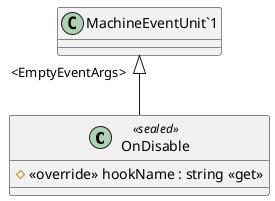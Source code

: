 @startuml
class OnDisable <<sealed>> {
    # <<override>> hookName : string <<get>>
}
"MachineEventUnit`1" "<EmptyEventArgs>" <|-- OnDisable
@enduml
